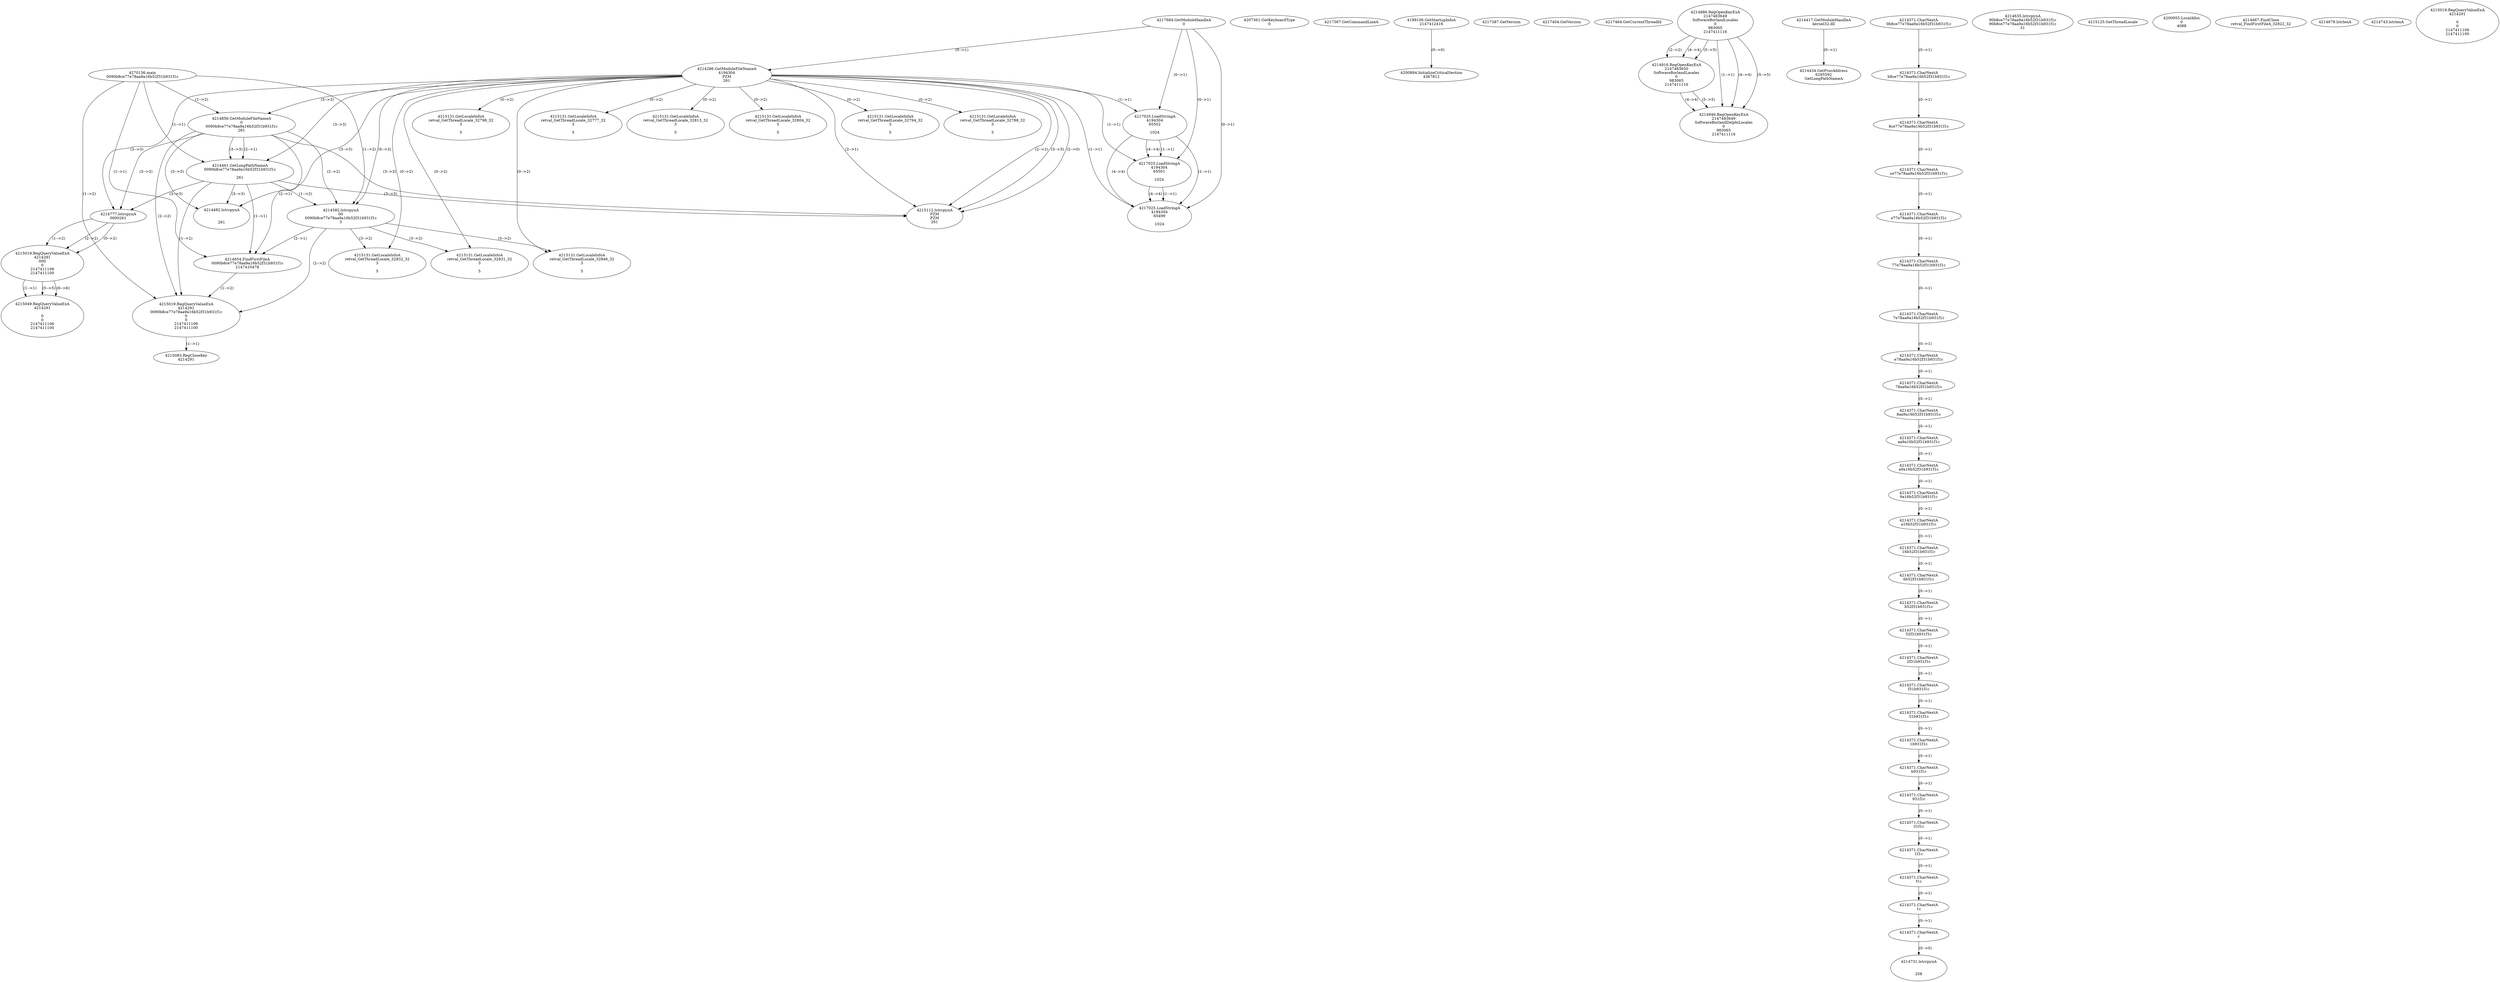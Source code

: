 // Global SCDG with merge call
digraph {
	0 [label="4270136.main
0090b8ce77e78aa9a16b52f31b931f1c"]
	1 [label="4217684.GetModuleHandleA
0"]
	2 [label="4207361.GetKeyboardType
0"]
	3 [label="4217367.GetCommandLineA
"]
	4 [label="4199106.GetStartupInfoA
2147412416"]
	5 [label="4217387.GetVersion
"]
	6 [label="4217404.GetVersion
"]
	7 [label="4217464.GetCurrentThreadId
"]
	8 [label="4214286.GetModuleFileNameA
4194304
PZM
261"]
	1 -> 8 [label="(0-->1)"]
	9 [label="4214856.GetModuleFileNameA
0
0090b8ce77e78aa9a16b52f31b931f1c
261"]
	0 -> 9 [label="(1-->2)"]
	8 -> 9 [label="(3-->3)"]
	10 [label="4214886.RegOpenKeyExA
2147483649
Software\Borland\Locales
0
983065
2147411116"]
	11 [label="4214916.RegOpenKeyExA
2147483650
Software\Borland\Locales
0
983065
2147411116"]
	10 -> 11 [label="(2-->2)"]
	10 -> 11 [label="(4-->4)"]
	10 -> 11 [label="(5-->5)"]
	12 [label="4214946.RegOpenKeyExA
2147483649
Software\Borland\Delphi\Locales
0
983065
2147411116"]
	10 -> 12 [label="(1-->1)"]
	10 -> 12 [label="(4-->4)"]
	11 -> 12 [label="(4-->4)"]
	10 -> 12 [label="(5-->5)"]
	11 -> 12 [label="(5-->5)"]
	13 [label="4214417.GetModuleHandleA
kernel32.dll"]
	14 [label="4214434.GetProcAddress
6295592
GetLongPathNameA"]
	13 -> 14 [label="(0-->1)"]
	15 [label="4214461.GetLongPathNameA
0090b8ce77e78aa9a16b52f31b931f1c

261"]
	0 -> 15 [label="(1-->1)"]
	9 -> 15 [label="(2-->1)"]
	8 -> 15 [label="(3-->3)"]
	9 -> 15 [label="(3-->3)"]
	16 [label="4214582.lstrcpynA
00
0090b8ce77e78aa9a16b52f31b931f1c
3"]
	0 -> 16 [label="(1-->2)"]
	9 -> 16 [label="(2-->2)"]
	15 -> 16 [label="(1-->2)"]
	8 -> 16 [label="(0-->3)"]
	17 [label="4214371.CharNextA
0b8ce77e78aa9a16b52f31b931f1c"]
	18 [label="4214371.CharNextA
b8ce77e78aa9a16b52f31b931f1c"]
	17 -> 18 [label="(0-->1)"]
	19 [label="4214371.CharNextA
8ce77e78aa9a16b52f31b931f1c"]
	18 -> 19 [label="(0-->1)"]
	20 [label="4214371.CharNextA
ce77e78aa9a16b52f31b931f1c"]
	19 -> 20 [label="(0-->1)"]
	21 [label="4214371.CharNextA
e77e78aa9a16b52f31b931f1c"]
	20 -> 21 [label="(0-->1)"]
	22 [label="4214371.CharNextA
77e78aa9a16b52f31b931f1c"]
	21 -> 22 [label="(0-->1)"]
	23 [label="4214371.CharNextA
7e78aa9a16b52f31b931f1c"]
	22 -> 23 [label="(0-->1)"]
	24 [label="4214371.CharNextA
e78aa9a16b52f31b931f1c"]
	23 -> 24 [label="(0-->1)"]
	25 [label="4214371.CharNextA
78aa9a16b52f31b931f1c"]
	24 -> 25 [label="(0-->1)"]
	26 [label="4214371.CharNextA
8aa9a16b52f31b931f1c"]
	25 -> 26 [label="(0-->1)"]
	27 [label="4214371.CharNextA
aa9a16b52f31b931f1c"]
	26 -> 27 [label="(0-->1)"]
	28 [label="4214371.CharNextA
a9a16b52f31b931f1c"]
	27 -> 28 [label="(0-->1)"]
	29 [label="4214371.CharNextA
9a16b52f31b931f1c"]
	28 -> 29 [label="(0-->1)"]
	30 [label="4214371.CharNextA
a16b52f31b931f1c"]
	29 -> 30 [label="(0-->1)"]
	31 [label="4214371.CharNextA
16b52f31b931f1c"]
	30 -> 31 [label="(0-->1)"]
	32 [label="4214371.CharNextA
6b52f31b931f1c"]
	31 -> 32 [label="(0-->1)"]
	33 [label="4214371.CharNextA
b52f31b931f1c"]
	32 -> 33 [label="(0-->1)"]
	34 [label="4214371.CharNextA
52f31b931f1c"]
	33 -> 34 [label="(0-->1)"]
	35 [label="4214371.CharNextA
2f31b931f1c"]
	34 -> 35 [label="(0-->1)"]
	36 [label="4214371.CharNextA
f31b931f1c"]
	35 -> 36 [label="(0-->1)"]
	37 [label="4214371.CharNextA
31b931f1c"]
	36 -> 37 [label="(0-->1)"]
	38 [label="4214371.CharNextA
1b931f1c"]
	37 -> 38 [label="(0-->1)"]
	39 [label="4214371.CharNextA
b931f1c"]
	38 -> 39 [label="(0-->1)"]
	40 [label="4214371.CharNextA
931f1c"]
	39 -> 40 [label="(0-->1)"]
	41 [label="4214371.CharNextA
31f1c"]
	40 -> 41 [label="(0-->1)"]
	42 [label="4214371.CharNextA
1f1c"]
	41 -> 42 [label="(0-->1)"]
	43 [label="4214371.CharNextA
f1c"]
	42 -> 43 [label="(0-->1)"]
	44 [label="4214371.CharNextA
1c"]
	43 -> 44 [label="(0-->1)"]
	45 [label="4214371.CharNextA
c"]
	44 -> 45 [label="(0-->1)"]
	46 [label="4214635.lstrcpynA
90b8ce77e78aa9a16b52f31b931f1c
90b8ce77e78aa9a16b52f31b931f1c
31"]
	47 [label="4214654.FindFirstFileA
0090b8ce77e78aa9a16b52f31b931f1c
2147410478"]
	0 -> 47 [label="(1-->1)"]
	9 -> 47 [label="(2-->1)"]
	15 -> 47 [label="(1-->1)"]
	16 -> 47 [label="(2-->1)"]
	48 [label="4215019.RegQueryValueExA
4214291
0090b8ce77e78aa9a16b52f31b931f1c
0
0
2147411106
2147411100"]
	0 -> 48 [label="(1-->2)"]
	9 -> 48 [label="(2-->2)"]
	15 -> 48 [label="(1-->2)"]
	16 -> 48 [label="(2-->2)"]
	47 -> 48 [label="(1-->2)"]
	49 [label="4215083.RegCloseKey
4214291"]
	48 -> 49 [label="(1-->1)"]
	50 [label="4215112.lstrcpynA
PZM
PZM
261"]
	8 -> 50 [label="(2-->1)"]
	8 -> 50 [label="(2-->2)"]
	8 -> 50 [label="(3-->3)"]
	9 -> 50 [label="(3-->3)"]
	15 -> 50 [label="(3-->3)"]
	8 -> 50 [label="(2-->0)"]
	51 [label="4215125.GetThreadLocale
"]
	52 [label="4215131.GetLocaleInfoA
retval_GetThreadLocale_32831_32
3

5"]
	8 -> 52 [label="(0-->2)"]
	16 -> 52 [label="(3-->2)"]
	53 [label="4217025.LoadStringA
4194304
65502

1024"]
	1 -> 53 [label="(0-->1)"]
	8 -> 53 [label="(1-->1)"]
	54 [label="4217025.LoadStringA
4194304
65501

1024"]
	1 -> 54 [label="(0-->1)"]
	8 -> 54 [label="(1-->1)"]
	53 -> 54 [label="(1-->1)"]
	53 -> 54 [label="(4-->4)"]
	55 [label="4200894.InitializeCriticalSection
4367812"]
	4 -> 55 [label="(0-->0)"]
	56 [label="4200955.LocalAlloc
0
4088"]
	57 [label="4214667.FindClose
retval_FindFirstFileA_32822_32"]
	58 [label="4214679.lstrlenA
"]
	59 [label="4214731.lstrcpynA


258"]
	45 -> 59 [label="(0-->0)"]
	60 [label="4214743.lstrlenA
"]
	61 [label="4214777.lstrcpynA
00\
00\
261"]
	8 -> 61 [label="(3-->3)"]
	9 -> 61 [label="(3-->3)"]
	15 -> 61 [label="(3-->3)"]
	62 [label="4215019.RegQueryValueExA
4214291
00\
0
0
2147411106
2147411100"]
	61 -> 62 [label="(1-->2)"]
	61 -> 62 [label="(2-->2)"]
	61 -> 62 [label="(0-->2)"]
	63 [label="4215131.GetLocaleInfoA
retval_GetThreadLocale_32832_32
3

5"]
	8 -> 63 [label="(0-->2)"]
	16 -> 63 [label="(3-->2)"]
	64 [label="4217025.LoadStringA
4194304
65499

1024"]
	1 -> 64 [label="(0-->1)"]
	8 -> 64 [label="(1-->1)"]
	53 -> 64 [label="(1-->1)"]
	54 -> 64 [label="(1-->1)"]
	53 -> 64 [label="(4-->4)"]
	54 -> 64 [label="(4-->4)"]
	65 [label="4214482.lstrcpynA


261"]
	8 -> 65 [label="(3-->3)"]
	9 -> 65 [label="(3-->3)"]
	15 -> 65 [label="(3-->3)"]
	66 [label="4215019.RegQueryValueExA
4214291

0
0
2147411106
2147411100"]
	67 [label="4215131.GetLocaleInfoA
retval_GetThreadLocale_32798_32
3

5"]
	8 -> 67 [label="(0-->2)"]
	68 [label="4215049.RegQueryValueExA
4214291

0
0
2147411106
2147411100"]
	62 -> 68 [label="(1-->1)"]
	62 -> 68 [label="(5-->5)"]
	62 -> 68 [label="(6-->6)"]
	69 [label="4215131.GetLocaleInfoA
retval_GetThreadLocale_32846_32
3

5"]
	8 -> 69 [label="(0-->2)"]
	16 -> 69 [label="(3-->2)"]
	70 [label="4215131.GetLocaleInfoA
retval_GetThreadLocale_32777_32
3

5"]
	8 -> 70 [label="(0-->2)"]
	71 [label="4215131.GetLocaleInfoA
retval_GetThreadLocale_32813_32
3

5"]
	8 -> 71 [label="(0-->2)"]
	72 [label="4215131.GetLocaleInfoA
retval_GetThreadLocale_32804_32
3

5"]
	8 -> 72 [label="(0-->2)"]
	73 [label="4215131.GetLocaleInfoA
retval_GetThreadLocale_32794_32
3

5"]
	8 -> 73 [label="(0-->2)"]
	74 [label="4215131.GetLocaleInfoA
retval_GetThreadLocale_32788_32
3

5"]
	8 -> 74 [label="(0-->2)"]
}

